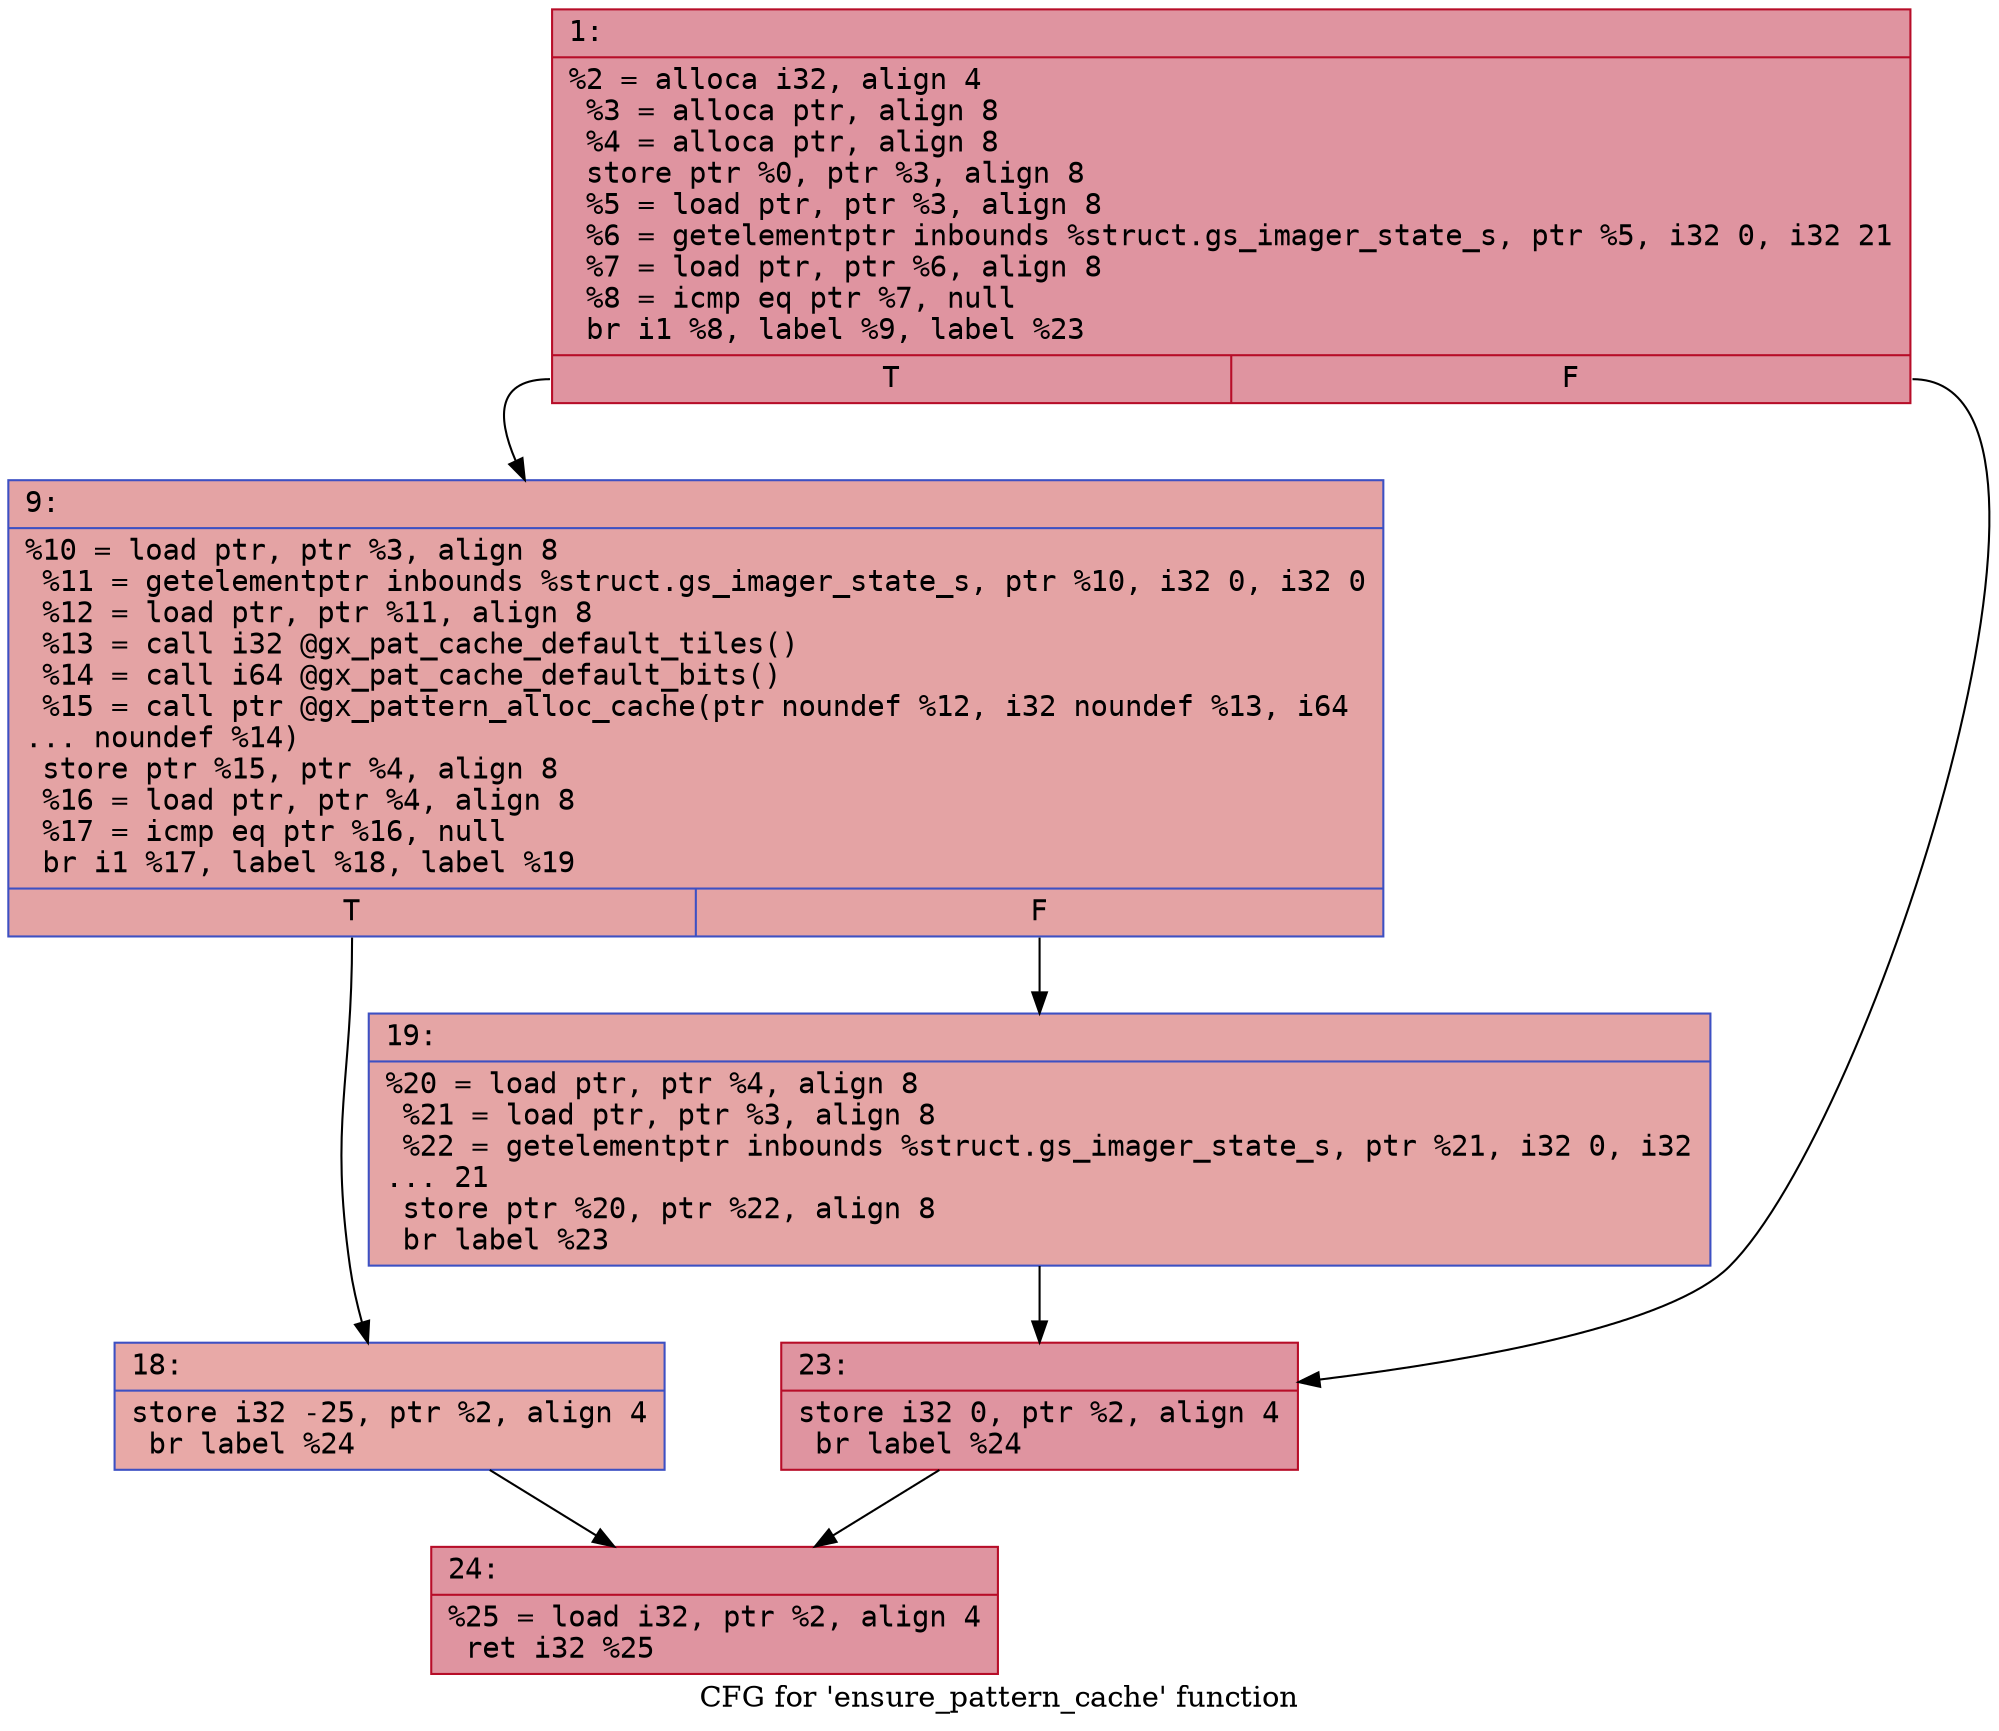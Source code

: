 digraph "CFG for 'ensure_pattern_cache' function" {
	label="CFG for 'ensure_pattern_cache' function";

	Node0x600002d272f0 [shape=record,color="#b70d28ff", style=filled, fillcolor="#b70d2870" fontname="Courier",label="{1:\l|  %2 = alloca i32, align 4\l  %3 = alloca ptr, align 8\l  %4 = alloca ptr, align 8\l  store ptr %0, ptr %3, align 8\l  %5 = load ptr, ptr %3, align 8\l  %6 = getelementptr inbounds %struct.gs_imager_state_s, ptr %5, i32 0, i32 21\l  %7 = load ptr, ptr %6, align 8\l  %8 = icmp eq ptr %7, null\l  br i1 %8, label %9, label %23\l|{<s0>T|<s1>F}}"];
	Node0x600002d272f0:s0 -> Node0x600002d27340[tooltip="1 -> 9\nProbability 37.50%" ];
	Node0x600002d272f0:s1 -> Node0x600002d27430[tooltip="1 -> 23\nProbability 62.50%" ];
	Node0x600002d27340 [shape=record,color="#3d50c3ff", style=filled, fillcolor="#c32e3170" fontname="Courier",label="{9:\l|  %10 = load ptr, ptr %3, align 8\l  %11 = getelementptr inbounds %struct.gs_imager_state_s, ptr %10, i32 0, i32 0\l  %12 = load ptr, ptr %11, align 8\l  %13 = call i32 @gx_pat_cache_default_tiles()\l  %14 = call i64 @gx_pat_cache_default_bits()\l  %15 = call ptr @gx_pattern_alloc_cache(ptr noundef %12, i32 noundef %13, i64\l... noundef %14)\l  store ptr %15, ptr %4, align 8\l  %16 = load ptr, ptr %4, align 8\l  %17 = icmp eq ptr %16, null\l  br i1 %17, label %18, label %19\l|{<s0>T|<s1>F}}"];
	Node0x600002d27340:s0 -> Node0x600002d27390[tooltip="9 -> 18\nProbability 37.50%" ];
	Node0x600002d27340:s1 -> Node0x600002d273e0[tooltip="9 -> 19\nProbability 62.50%" ];
	Node0x600002d27390 [shape=record,color="#3d50c3ff", style=filled, fillcolor="#ca3b3770" fontname="Courier",label="{18:\l|  store i32 -25, ptr %2, align 4\l  br label %24\l}"];
	Node0x600002d27390 -> Node0x600002d27480[tooltip="18 -> 24\nProbability 100.00%" ];
	Node0x600002d273e0 [shape=record,color="#3d50c3ff", style=filled, fillcolor="#c5333470" fontname="Courier",label="{19:\l|  %20 = load ptr, ptr %4, align 8\l  %21 = load ptr, ptr %3, align 8\l  %22 = getelementptr inbounds %struct.gs_imager_state_s, ptr %21, i32 0, i32\l... 21\l  store ptr %20, ptr %22, align 8\l  br label %23\l}"];
	Node0x600002d273e0 -> Node0x600002d27430[tooltip="19 -> 23\nProbability 100.00%" ];
	Node0x600002d27430 [shape=record,color="#b70d28ff", style=filled, fillcolor="#b70d2870" fontname="Courier",label="{23:\l|  store i32 0, ptr %2, align 4\l  br label %24\l}"];
	Node0x600002d27430 -> Node0x600002d27480[tooltip="23 -> 24\nProbability 100.00%" ];
	Node0x600002d27480 [shape=record,color="#b70d28ff", style=filled, fillcolor="#b70d2870" fontname="Courier",label="{24:\l|  %25 = load i32, ptr %2, align 4\l  ret i32 %25\l}"];
}
